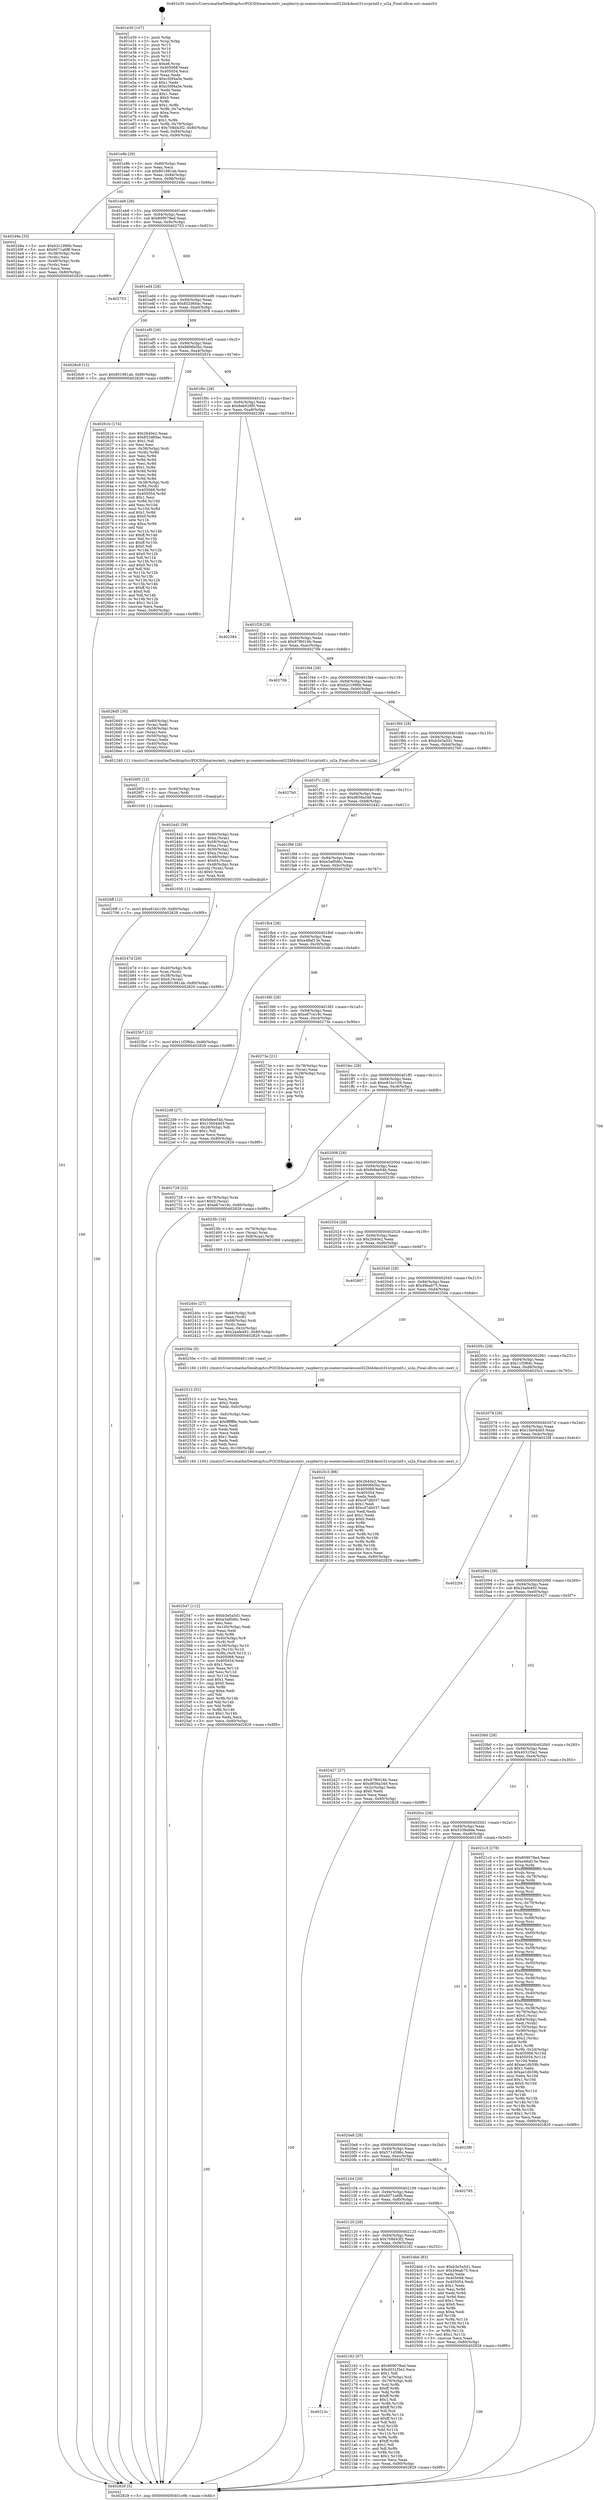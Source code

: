 digraph "0x401e30" {
  label = "0x401e30 (/mnt/c/Users/mathe/Desktop/tcc/POCII/binaries/extr_raspberry-pi-osexerciseslesson022bl4ckout31srcprintf.c_ui2a_Final-ollvm.out::main(0))"
  labelloc = "t"
  node[shape=record]

  Entry [label="",width=0.3,height=0.3,shape=circle,fillcolor=black,style=filled]
  "0x401e9b" [label="{
     0x401e9b [29]\l
     | [instrs]\l
     &nbsp;&nbsp;0x401e9b \<+3\>: mov -0x80(%rbp),%eax\l
     &nbsp;&nbsp;0x401e9e \<+2\>: mov %eax,%ecx\l
     &nbsp;&nbsp;0x401ea0 \<+6\>: sub $0x801981ab,%ecx\l
     &nbsp;&nbsp;0x401ea6 \<+6\>: mov %eax,-0x94(%rbp)\l
     &nbsp;&nbsp;0x401eac \<+6\>: mov %ecx,-0x98(%rbp)\l
     &nbsp;&nbsp;0x401eb2 \<+6\>: je 000000000040249a \<main+0x66a\>\l
  }"]
  "0x40249a" [label="{
     0x40249a [33]\l
     | [instrs]\l
     &nbsp;&nbsp;0x40249a \<+5\>: mov $0xb2c1996b,%eax\l
     &nbsp;&nbsp;0x40249f \<+5\>: mov $0x6071a6f8,%ecx\l
     &nbsp;&nbsp;0x4024a4 \<+4\>: mov -0x38(%rbp),%rdx\l
     &nbsp;&nbsp;0x4024a8 \<+2\>: mov (%rdx),%esi\l
     &nbsp;&nbsp;0x4024aa \<+4\>: mov -0x48(%rbp),%rdx\l
     &nbsp;&nbsp;0x4024ae \<+2\>: cmp (%rdx),%esi\l
     &nbsp;&nbsp;0x4024b0 \<+3\>: cmovl %ecx,%eax\l
     &nbsp;&nbsp;0x4024b3 \<+3\>: mov %eax,-0x80(%rbp)\l
     &nbsp;&nbsp;0x4024b6 \<+5\>: jmp 0000000000402829 \<main+0x9f9\>\l
  }"]
  "0x401eb8" [label="{
     0x401eb8 [28]\l
     | [instrs]\l
     &nbsp;&nbsp;0x401eb8 \<+5\>: jmp 0000000000401ebd \<main+0x8d\>\l
     &nbsp;&nbsp;0x401ebd \<+6\>: mov -0x94(%rbp),%eax\l
     &nbsp;&nbsp;0x401ec3 \<+5\>: sub $0x809078ed,%eax\l
     &nbsp;&nbsp;0x401ec8 \<+6\>: mov %eax,-0x9c(%rbp)\l
     &nbsp;&nbsp;0x401ece \<+6\>: je 0000000000402753 \<main+0x923\>\l
  }"]
  Exit [label="",width=0.3,height=0.3,shape=circle,fillcolor=black,style=filled,peripheries=2]
  "0x402753" [label="{
     0x402753\l
  }", style=dashed]
  "0x401ed4" [label="{
     0x401ed4 [28]\l
     | [instrs]\l
     &nbsp;&nbsp;0x401ed4 \<+5\>: jmp 0000000000401ed9 \<main+0xa9\>\l
     &nbsp;&nbsp;0x401ed9 \<+6\>: mov -0x94(%rbp),%eax\l
     &nbsp;&nbsp;0x401edf \<+5\>: sub $0x852d60ac,%eax\l
     &nbsp;&nbsp;0x401ee4 \<+6\>: mov %eax,-0xa0(%rbp)\l
     &nbsp;&nbsp;0x401eea \<+6\>: je 00000000004026c9 \<main+0x899\>\l
  }"]
  "0x4026ff" [label="{
     0x4026ff [12]\l
     | [instrs]\l
     &nbsp;&nbsp;0x4026ff \<+7\>: movl $0xe81bc109,-0x80(%rbp)\l
     &nbsp;&nbsp;0x402706 \<+5\>: jmp 0000000000402829 \<main+0x9f9\>\l
  }"]
  "0x4026c9" [label="{
     0x4026c9 [12]\l
     | [instrs]\l
     &nbsp;&nbsp;0x4026c9 \<+7\>: movl $0x801981ab,-0x80(%rbp)\l
     &nbsp;&nbsp;0x4026d0 \<+5\>: jmp 0000000000402829 \<main+0x9f9\>\l
  }"]
  "0x401ef0" [label="{
     0x401ef0 [28]\l
     | [instrs]\l
     &nbsp;&nbsp;0x401ef0 \<+5\>: jmp 0000000000401ef5 \<main+0xc5\>\l
     &nbsp;&nbsp;0x401ef5 \<+6\>: mov -0x94(%rbp),%eax\l
     &nbsp;&nbsp;0x401efb \<+5\>: sub $0x8606b5bc,%eax\l
     &nbsp;&nbsp;0x401f00 \<+6\>: mov %eax,-0xa4(%rbp)\l
     &nbsp;&nbsp;0x401f06 \<+6\>: je 000000000040261b \<main+0x7eb\>\l
  }"]
  "0x4026f3" [label="{
     0x4026f3 [12]\l
     | [instrs]\l
     &nbsp;&nbsp;0x4026f3 \<+4\>: mov -0x40(%rbp),%rax\l
     &nbsp;&nbsp;0x4026f7 \<+3\>: mov (%rax),%rdi\l
     &nbsp;&nbsp;0x4026fa \<+5\>: call 0000000000401030 \<free@plt\>\l
     | [calls]\l
     &nbsp;&nbsp;0x401030 \{1\} (unknown)\l
  }"]
  "0x40261b" [label="{
     0x40261b [174]\l
     | [instrs]\l
     &nbsp;&nbsp;0x40261b \<+5\>: mov $0x2640e2,%eax\l
     &nbsp;&nbsp;0x402620 \<+5\>: mov $0x852d60ac,%ecx\l
     &nbsp;&nbsp;0x402625 \<+2\>: mov $0x1,%dl\l
     &nbsp;&nbsp;0x402627 \<+2\>: xor %esi,%esi\l
     &nbsp;&nbsp;0x402629 \<+4\>: mov -0x38(%rbp),%rdi\l
     &nbsp;&nbsp;0x40262d \<+3\>: mov (%rdi),%r8d\l
     &nbsp;&nbsp;0x402630 \<+3\>: mov %esi,%r9d\l
     &nbsp;&nbsp;0x402633 \<+3\>: sub %r8d,%r9d\l
     &nbsp;&nbsp;0x402636 \<+3\>: mov %esi,%r8d\l
     &nbsp;&nbsp;0x402639 \<+4\>: sub $0x1,%r8d\l
     &nbsp;&nbsp;0x40263d \<+3\>: add %r8d,%r9d\l
     &nbsp;&nbsp;0x402640 \<+3\>: mov %esi,%r8d\l
     &nbsp;&nbsp;0x402643 \<+3\>: sub %r9d,%r8d\l
     &nbsp;&nbsp;0x402646 \<+4\>: mov -0x38(%rbp),%rdi\l
     &nbsp;&nbsp;0x40264a \<+3\>: mov %r8d,(%rdi)\l
     &nbsp;&nbsp;0x40264d \<+8\>: mov 0x405068,%r8d\l
     &nbsp;&nbsp;0x402655 \<+8\>: mov 0x405054,%r9d\l
     &nbsp;&nbsp;0x40265d \<+3\>: sub $0x1,%esi\l
     &nbsp;&nbsp;0x402660 \<+3\>: mov %r8d,%r10d\l
     &nbsp;&nbsp;0x402663 \<+3\>: add %esi,%r10d\l
     &nbsp;&nbsp;0x402666 \<+4\>: imul %r10d,%r8d\l
     &nbsp;&nbsp;0x40266a \<+4\>: and $0x1,%r8d\l
     &nbsp;&nbsp;0x40266e \<+4\>: cmp $0x0,%r8d\l
     &nbsp;&nbsp;0x402672 \<+4\>: sete %r11b\l
     &nbsp;&nbsp;0x402676 \<+4\>: cmp $0xa,%r9d\l
     &nbsp;&nbsp;0x40267a \<+3\>: setl %bl\l
     &nbsp;&nbsp;0x40267d \<+3\>: mov %r11b,%r14b\l
     &nbsp;&nbsp;0x402680 \<+4\>: xor $0xff,%r14b\l
     &nbsp;&nbsp;0x402684 \<+3\>: mov %bl,%r15b\l
     &nbsp;&nbsp;0x402687 \<+4\>: xor $0xff,%r15b\l
     &nbsp;&nbsp;0x40268b \<+3\>: xor $0x0,%dl\l
     &nbsp;&nbsp;0x40268e \<+3\>: mov %r14b,%r12b\l
     &nbsp;&nbsp;0x402691 \<+4\>: and $0x0,%r12b\l
     &nbsp;&nbsp;0x402695 \<+3\>: and %dl,%r11b\l
     &nbsp;&nbsp;0x402698 \<+3\>: mov %r15b,%r13b\l
     &nbsp;&nbsp;0x40269b \<+4\>: and $0x0,%r13b\l
     &nbsp;&nbsp;0x40269f \<+2\>: and %dl,%bl\l
     &nbsp;&nbsp;0x4026a1 \<+3\>: or %r11b,%r12b\l
     &nbsp;&nbsp;0x4026a4 \<+3\>: or %bl,%r13b\l
     &nbsp;&nbsp;0x4026a7 \<+3\>: xor %r13b,%r12b\l
     &nbsp;&nbsp;0x4026aa \<+3\>: or %r15b,%r14b\l
     &nbsp;&nbsp;0x4026ad \<+4\>: xor $0xff,%r14b\l
     &nbsp;&nbsp;0x4026b1 \<+3\>: or $0x0,%dl\l
     &nbsp;&nbsp;0x4026b4 \<+3\>: and %dl,%r14b\l
     &nbsp;&nbsp;0x4026b7 \<+3\>: or %r14b,%r12b\l
     &nbsp;&nbsp;0x4026ba \<+4\>: test $0x1,%r12b\l
     &nbsp;&nbsp;0x4026be \<+3\>: cmovne %ecx,%eax\l
     &nbsp;&nbsp;0x4026c1 \<+3\>: mov %eax,-0x80(%rbp)\l
     &nbsp;&nbsp;0x4026c4 \<+5\>: jmp 0000000000402829 \<main+0x9f9\>\l
  }"]
  "0x401f0c" [label="{
     0x401f0c [28]\l
     | [instrs]\l
     &nbsp;&nbsp;0x401f0c \<+5\>: jmp 0000000000401f11 \<main+0xe1\>\l
     &nbsp;&nbsp;0x401f11 \<+6\>: mov -0x94(%rbp),%eax\l
     &nbsp;&nbsp;0x401f17 \<+5\>: sub $0x8eb028f0,%eax\l
     &nbsp;&nbsp;0x401f1c \<+6\>: mov %eax,-0xa8(%rbp)\l
     &nbsp;&nbsp;0x401f22 \<+6\>: je 0000000000402384 \<main+0x554\>\l
  }"]
  "0x402547" [label="{
     0x402547 [112]\l
     | [instrs]\l
     &nbsp;&nbsp;0x402547 \<+5\>: mov $0xb3e5a5d1,%ecx\l
     &nbsp;&nbsp;0x40254c \<+5\>: mov $0xe3af0d6c,%edx\l
     &nbsp;&nbsp;0x402551 \<+2\>: xor %esi,%esi\l
     &nbsp;&nbsp;0x402553 \<+6\>: mov -0x100(%rbp),%edi\l
     &nbsp;&nbsp;0x402559 \<+3\>: imul %eax,%edi\l
     &nbsp;&nbsp;0x40255c \<+3\>: mov %dil,%r8b\l
     &nbsp;&nbsp;0x40255f \<+4\>: mov -0x40(%rbp),%r9\l
     &nbsp;&nbsp;0x402563 \<+3\>: mov (%r9),%r9\l
     &nbsp;&nbsp;0x402566 \<+4\>: mov -0x38(%rbp),%r10\l
     &nbsp;&nbsp;0x40256a \<+3\>: movslq (%r10),%r10\l
     &nbsp;&nbsp;0x40256d \<+4\>: mov %r8b,(%r9,%r10,1)\l
     &nbsp;&nbsp;0x402571 \<+7\>: mov 0x405068,%eax\l
     &nbsp;&nbsp;0x402578 \<+7\>: mov 0x405054,%edi\l
     &nbsp;&nbsp;0x40257f \<+3\>: sub $0x1,%esi\l
     &nbsp;&nbsp;0x402582 \<+3\>: mov %eax,%r11d\l
     &nbsp;&nbsp;0x402585 \<+3\>: add %esi,%r11d\l
     &nbsp;&nbsp;0x402588 \<+4\>: imul %r11d,%eax\l
     &nbsp;&nbsp;0x40258c \<+3\>: and $0x1,%eax\l
     &nbsp;&nbsp;0x40258f \<+3\>: cmp $0x0,%eax\l
     &nbsp;&nbsp;0x402592 \<+4\>: sete %r8b\l
     &nbsp;&nbsp;0x402596 \<+3\>: cmp $0xa,%edi\l
     &nbsp;&nbsp;0x402599 \<+3\>: setl %bl\l
     &nbsp;&nbsp;0x40259c \<+3\>: mov %r8b,%r14b\l
     &nbsp;&nbsp;0x40259f \<+3\>: and %bl,%r14b\l
     &nbsp;&nbsp;0x4025a2 \<+3\>: xor %bl,%r8b\l
     &nbsp;&nbsp;0x4025a5 \<+3\>: or %r8b,%r14b\l
     &nbsp;&nbsp;0x4025a8 \<+4\>: test $0x1,%r14b\l
     &nbsp;&nbsp;0x4025ac \<+3\>: cmovne %edx,%ecx\l
     &nbsp;&nbsp;0x4025af \<+3\>: mov %ecx,-0x80(%rbp)\l
     &nbsp;&nbsp;0x4025b2 \<+5\>: jmp 0000000000402829 \<main+0x9f9\>\l
  }"]
  "0x402384" [label="{
     0x402384\l
  }", style=dashed]
  "0x401f28" [label="{
     0x401f28 [28]\l
     | [instrs]\l
     &nbsp;&nbsp;0x401f28 \<+5\>: jmp 0000000000401f2d \<main+0xfd\>\l
     &nbsp;&nbsp;0x401f2d \<+6\>: mov -0x94(%rbp),%eax\l
     &nbsp;&nbsp;0x401f33 \<+5\>: sub $0x97f6016b,%eax\l
     &nbsp;&nbsp;0x401f38 \<+6\>: mov %eax,-0xac(%rbp)\l
     &nbsp;&nbsp;0x401f3e \<+6\>: je 000000000040270b \<main+0x8db\>\l
  }"]
  "0x402513" [label="{
     0x402513 [52]\l
     | [instrs]\l
     &nbsp;&nbsp;0x402513 \<+2\>: xor %ecx,%ecx\l
     &nbsp;&nbsp;0x402515 \<+5\>: mov $0x2,%edx\l
     &nbsp;&nbsp;0x40251a \<+6\>: mov %edx,-0xfc(%rbp)\l
     &nbsp;&nbsp;0x402520 \<+1\>: cltd\l
     &nbsp;&nbsp;0x402521 \<+6\>: mov -0xfc(%rbp),%esi\l
     &nbsp;&nbsp;0x402527 \<+2\>: idiv %esi\l
     &nbsp;&nbsp;0x402529 \<+6\>: imul $0xfffffffe,%edx,%edx\l
     &nbsp;&nbsp;0x40252f \<+2\>: mov %ecx,%edi\l
     &nbsp;&nbsp;0x402531 \<+2\>: sub %edx,%edi\l
     &nbsp;&nbsp;0x402533 \<+2\>: mov %ecx,%edx\l
     &nbsp;&nbsp;0x402535 \<+3\>: sub $0x1,%edx\l
     &nbsp;&nbsp;0x402538 \<+2\>: add %edx,%edi\l
     &nbsp;&nbsp;0x40253a \<+2\>: sub %edi,%ecx\l
     &nbsp;&nbsp;0x40253c \<+6\>: mov %ecx,-0x100(%rbp)\l
     &nbsp;&nbsp;0x402542 \<+5\>: call 0000000000401160 \<next_i\>\l
     | [calls]\l
     &nbsp;&nbsp;0x401160 \{100\} (/mnt/c/Users/mathe/Desktop/tcc/POCII/binaries/extr_raspberry-pi-osexerciseslesson022bl4ckout31srcprintf.c_ui2a_Final-ollvm.out::next_i)\l
  }"]
  "0x40270b" [label="{
     0x40270b\l
  }", style=dashed]
  "0x401f44" [label="{
     0x401f44 [28]\l
     | [instrs]\l
     &nbsp;&nbsp;0x401f44 \<+5\>: jmp 0000000000401f49 \<main+0x119\>\l
     &nbsp;&nbsp;0x401f49 \<+6\>: mov -0x94(%rbp),%eax\l
     &nbsp;&nbsp;0x401f4f \<+5\>: sub $0xb2c1996b,%eax\l
     &nbsp;&nbsp;0x401f54 \<+6\>: mov %eax,-0xb0(%rbp)\l
     &nbsp;&nbsp;0x401f5a \<+6\>: je 00000000004026d5 \<main+0x8a5\>\l
  }"]
  "0x40247d" [label="{
     0x40247d [29]\l
     | [instrs]\l
     &nbsp;&nbsp;0x40247d \<+4\>: mov -0x40(%rbp),%rdi\l
     &nbsp;&nbsp;0x402481 \<+3\>: mov %rax,(%rdi)\l
     &nbsp;&nbsp;0x402484 \<+4\>: mov -0x38(%rbp),%rax\l
     &nbsp;&nbsp;0x402488 \<+6\>: movl $0x0,(%rax)\l
     &nbsp;&nbsp;0x40248e \<+7\>: movl $0x801981ab,-0x80(%rbp)\l
     &nbsp;&nbsp;0x402495 \<+5\>: jmp 0000000000402829 \<main+0x9f9\>\l
  }"]
  "0x4026d5" [label="{
     0x4026d5 [30]\l
     | [instrs]\l
     &nbsp;&nbsp;0x4026d5 \<+4\>: mov -0x60(%rbp),%rax\l
     &nbsp;&nbsp;0x4026d9 \<+2\>: mov (%rax),%edi\l
     &nbsp;&nbsp;0x4026db \<+4\>: mov -0x58(%rbp),%rax\l
     &nbsp;&nbsp;0x4026df \<+2\>: mov (%rax),%esi\l
     &nbsp;&nbsp;0x4026e1 \<+4\>: mov -0x50(%rbp),%rax\l
     &nbsp;&nbsp;0x4026e5 \<+2\>: mov (%rax),%edx\l
     &nbsp;&nbsp;0x4026e7 \<+4\>: mov -0x40(%rbp),%rax\l
     &nbsp;&nbsp;0x4026eb \<+3\>: mov (%rax),%rcx\l
     &nbsp;&nbsp;0x4026ee \<+5\>: call 0000000000401240 \<ui2a\>\l
     | [calls]\l
     &nbsp;&nbsp;0x401240 \{1\} (/mnt/c/Users/mathe/Desktop/tcc/POCII/binaries/extr_raspberry-pi-osexerciseslesson022bl4ckout31srcprintf.c_ui2a_Final-ollvm.out::ui2a)\l
  }"]
  "0x401f60" [label="{
     0x401f60 [28]\l
     | [instrs]\l
     &nbsp;&nbsp;0x401f60 \<+5\>: jmp 0000000000401f65 \<main+0x135\>\l
     &nbsp;&nbsp;0x401f65 \<+6\>: mov -0x94(%rbp),%eax\l
     &nbsp;&nbsp;0x401f6b \<+5\>: sub $0xb3e5a5d1,%eax\l
     &nbsp;&nbsp;0x401f70 \<+6\>: mov %eax,-0xb4(%rbp)\l
     &nbsp;&nbsp;0x401f76 \<+6\>: je 00000000004027b0 \<main+0x980\>\l
  }"]
  "0x40240c" [label="{
     0x40240c [27]\l
     | [instrs]\l
     &nbsp;&nbsp;0x40240c \<+4\>: mov -0x68(%rbp),%rdi\l
     &nbsp;&nbsp;0x402410 \<+2\>: mov %eax,(%rdi)\l
     &nbsp;&nbsp;0x402412 \<+4\>: mov -0x68(%rbp),%rdi\l
     &nbsp;&nbsp;0x402416 \<+2\>: mov (%rdi),%eax\l
     &nbsp;&nbsp;0x402418 \<+3\>: mov %eax,-0x2c(%rbp)\l
     &nbsp;&nbsp;0x40241b \<+7\>: movl $0x24afe492,-0x80(%rbp)\l
     &nbsp;&nbsp;0x402422 \<+5\>: jmp 0000000000402829 \<main+0x9f9\>\l
  }"]
  "0x4027b0" [label="{
     0x4027b0\l
  }", style=dashed]
  "0x401f7c" [label="{
     0x401f7c [28]\l
     | [instrs]\l
     &nbsp;&nbsp;0x401f7c \<+5\>: jmp 0000000000401f81 \<main+0x151\>\l
     &nbsp;&nbsp;0x401f81 \<+6\>: mov -0x94(%rbp),%eax\l
     &nbsp;&nbsp;0x401f87 \<+5\>: sub $0xd656a349,%eax\l
     &nbsp;&nbsp;0x401f8c \<+6\>: mov %eax,-0xb8(%rbp)\l
     &nbsp;&nbsp;0x401f92 \<+6\>: je 0000000000402442 \<main+0x612\>\l
  }"]
  "0x401e30" [label="{
     0x401e30 [107]\l
     | [instrs]\l
     &nbsp;&nbsp;0x401e30 \<+1\>: push %rbp\l
     &nbsp;&nbsp;0x401e31 \<+3\>: mov %rsp,%rbp\l
     &nbsp;&nbsp;0x401e34 \<+2\>: push %r15\l
     &nbsp;&nbsp;0x401e36 \<+2\>: push %r14\l
     &nbsp;&nbsp;0x401e38 \<+2\>: push %r13\l
     &nbsp;&nbsp;0x401e3a \<+2\>: push %r12\l
     &nbsp;&nbsp;0x401e3c \<+1\>: push %rbx\l
     &nbsp;&nbsp;0x401e3d \<+7\>: sub $0xe8,%rsp\l
     &nbsp;&nbsp;0x401e44 \<+7\>: mov 0x405068,%eax\l
     &nbsp;&nbsp;0x401e4b \<+7\>: mov 0x405054,%ecx\l
     &nbsp;&nbsp;0x401e52 \<+2\>: mov %eax,%edx\l
     &nbsp;&nbsp;0x401e54 \<+6\>: add $0xc50f4a5e,%edx\l
     &nbsp;&nbsp;0x401e5a \<+3\>: sub $0x1,%edx\l
     &nbsp;&nbsp;0x401e5d \<+6\>: sub $0xc50f4a5e,%edx\l
     &nbsp;&nbsp;0x401e63 \<+3\>: imul %edx,%eax\l
     &nbsp;&nbsp;0x401e66 \<+3\>: and $0x1,%eax\l
     &nbsp;&nbsp;0x401e69 \<+3\>: cmp $0x0,%eax\l
     &nbsp;&nbsp;0x401e6c \<+4\>: sete %r8b\l
     &nbsp;&nbsp;0x401e70 \<+4\>: and $0x1,%r8b\l
     &nbsp;&nbsp;0x401e74 \<+4\>: mov %r8b,-0x7a(%rbp)\l
     &nbsp;&nbsp;0x401e78 \<+3\>: cmp $0xa,%ecx\l
     &nbsp;&nbsp;0x401e7b \<+4\>: setl %r8b\l
     &nbsp;&nbsp;0x401e7f \<+4\>: and $0x1,%r8b\l
     &nbsp;&nbsp;0x401e83 \<+4\>: mov %r8b,-0x79(%rbp)\l
     &nbsp;&nbsp;0x401e87 \<+7\>: movl $0x708d43f2,-0x80(%rbp)\l
     &nbsp;&nbsp;0x401e8e \<+6\>: mov %edi,-0x84(%rbp)\l
     &nbsp;&nbsp;0x401e94 \<+7\>: mov %rsi,-0x90(%rbp)\l
  }"]
  "0x402442" [label="{
     0x402442 [59]\l
     | [instrs]\l
     &nbsp;&nbsp;0x402442 \<+4\>: mov -0x60(%rbp),%rax\l
     &nbsp;&nbsp;0x402446 \<+6\>: movl $0xa,(%rax)\l
     &nbsp;&nbsp;0x40244c \<+4\>: mov -0x58(%rbp),%rax\l
     &nbsp;&nbsp;0x402450 \<+6\>: movl $0xa,(%rax)\l
     &nbsp;&nbsp;0x402456 \<+4\>: mov -0x50(%rbp),%rax\l
     &nbsp;&nbsp;0x40245a \<+6\>: movl $0xa,(%rax)\l
     &nbsp;&nbsp;0x402460 \<+4\>: mov -0x48(%rbp),%rax\l
     &nbsp;&nbsp;0x402464 \<+6\>: movl $0x64,(%rax)\l
     &nbsp;&nbsp;0x40246a \<+4\>: mov -0x48(%rbp),%rax\l
     &nbsp;&nbsp;0x40246e \<+3\>: movslq (%rax),%rax\l
     &nbsp;&nbsp;0x402471 \<+4\>: shl $0x0,%rax\l
     &nbsp;&nbsp;0x402475 \<+3\>: mov %rax,%rdi\l
     &nbsp;&nbsp;0x402478 \<+5\>: call 0000000000401050 \<malloc@plt\>\l
     | [calls]\l
     &nbsp;&nbsp;0x401050 \{1\} (unknown)\l
  }"]
  "0x401f98" [label="{
     0x401f98 [28]\l
     | [instrs]\l
     &nbsp;&nbsp;0x401f98 \<+5\>: jmp 0000000000401f9d \<main+0x16d\>\l
     &nbsp;&nbsp;0x401f9d \<+6\>: mov -0x94(%rbp),%eax\l
     &nbsp;&nbsp;0x401fa3 \<+5\>: sub $0xe3af0d6c,%eax\l
     &nbsp;&nbsp;0x401fa8 \<+6\>: mov %eax,-0xbc(%rbp)\l
     &nbsp;&nbsp;0x401fae \<+6\>: je 00000000004025b7 \<main+0x787\>\l
  }"]
  "0x402829" [label="{
     0x402829 [5]\l
     | [instrs]\l
     &nbsp;&nbsp;0x402829 \<+5\>: jmp 0000000000401e9b \<main+0x6b\>\l
  }"]
  "0x4025b7" [label="{
     0x4025b7 [12]\l
     | [instrs]\l
     &nbsp;&nbsp;0x4025b7 \<+7\>: movl $0x11f3f6dc,-0x80(%rbp)\l
     &nbsp;&nbsp;0x4025be \<+5\>: jmp 0000000000402829 \<main+0x9f9\>\l
  }"]
  "0x401fb4" [label="{
     0x401fb4 [28]\l
     | [instrs]\l
     &nbsp;&nbsp;0x401fb4 \<+5\>: jmp 0000000000401fb9 \<main+0x189\>\l
     &nbsp;&nbsp;0x401fb9 \<+6\>: mov -0x94(%rbp),%eax\l
     &nbsp;&nbsp;0x401fbf \<+5\>: sub $0xe48af13e,%eax\l
     &nbsp;&nbsp;0x401fc4 \<+6\>: mov %eax,-0xc0(%rbp)\l
     &nbsp;&nbsp;0x401fca \<+6\>: je 00000000004022d9 \<main+0x4a9\>\l
  }"]
  "0x40213c" [label="{
     0x40213c\l
  }", style=dashed]
  "0x4022d9" [label="{
     0x4022d9 [27]\l
     | [instrs]\l
     &nbsp;&nbsp;0x4022d9 \<+5\>: mov $0xfe8ee54b,%eax\l
     &nbsp;&nbsp;0x4022de \<+5\>: mov $0x15b04dd3,%ecx\l
     &nbsp;&nbsp;0x4022e3 \<+3\>: mov -0x2d(%rbp),%dl\l
     &nbsp;&nbsp;0x4022e6 \<+3\>: test $0x1,%dl\l
     &nbsp;&nbsp;0x4022e9 \<+3\>: cmovne %ecx,%eax\l
     &nbsp;&nbsp;0x4022ec \<+3\>: mov %eax,-0x80(%rbp)\l
     &nbsp;&nbsp;0x4022ef \<+5\>: jmp 0000000000402829 \<main+0x9f9\>\l
  }"]
  "0x401fd0" [label="{
     0x401fd0 [28]\l
     | [instrs]\l
     &nbsp;&nbsp;0x401fd0 \<+5\>: jmp 0000000000401fd5 \<main+0x1a5\>\l
     &nbsp;&nbsp;0x401fd5 \<+6\>: mov -0x94(%rbp),%eax\l
     &nbsp;&nbsp;0x401fdb \<+5\>: sub $0xe67ce19c,%eax\l
     &nbsp;&nbsp;0x401fe0 \<+6\>: mov %eax,-0xc4(%rbp)\l
     &nbsp;&nbsp;0x401fe6 \<+6\>: je 000000000040273e \<main+0x90e\>\l
  }"]
  "0x402162" [label="{
     0x402162 [97]\l
     | [instrs]\l
     &nbsp;&nbsp;0x402162 \<+5\>: mov $0x809078ed,%eax\l
     &nbsp;&nbsp;0x402167 \<+5\>: mov $0x4031f3e2,%ecx\l
     &nbsp;&nbsp;0x40216c \<+2\>: mov $0x1,%dl\l
     &nbsp;&nbsp;0x40216e \<+4\>: mov -0x7a(%rbp),%sil\l
     &nbsp;&nbsp;0x402172 \<+4\>: mov -0x79(%rbp),%dil\l
     &nbsp;&nbsp;0x402176 \<+3\>: mov %sil,%r8b\l
     &nbsp;&nbsp;0x402179 \<+4\>: xor $0xff,%r8b\l
     &nbsp;&nbsp;0x40217d \<+3\>: mov %dil,%r9b\l
     &nbsp;&nbsp;0x402180 \<+4\>: xor $0xff,%r9b\l
     &nbsp;&nbsp;0x402184 \<+3\>: xor $0x1,%dl\l
     &nbsp;&nbsp;0x402187 \<+3\>: mov %r8b,%r10b\l
     &nbsp;&nbsp;0x40218a \<+4\>: and $0xff,%r10b\l
     &nbsp;&nbsp;0x40218e \<+3\>: and %dl,%sil\l
     &nbsp;&nbsp;0x402191 \<+3\>: mov %r9b,%r11b\l
     &nbsp;&nbsp;0x402194 \<+4\>: and $0xff,%r11b\l
     &nbsp;&nbsp;0x402198 \<+3\>: and %dl,%dil\l
     &nbsp;&nbsp;0x40219b \<+3\>: or %sil,%r10b\l
     &nbsp;&nbsp;0x40219e \<+3\>: or %dil,%r11b\l
     &nbsp;&nbsp;0x4021a1 \<+3\>: xor %r11b,%r10b\l
     &nbsp;&nbsp;0x4021a4 \<+3\>: or %r9b,%r8b\l
     &nbsp;&nbsp;0x4021a7 \<+4\>: xor $0xff,%r8b\l
     &nbsp;&nbsp;0x4021ab \<+3\>: or $0x1,%dl\l
     &nbsp;&nbsp;0x4021ae \<+3\>: and %dl,%r8b\l
     &nbsp;&nbsp;0x4021b1 \<+3\>: or %r8b,%r10b\l
     &nbsp;&nbsp;0x4021b4 \<+4\>: test $0x1,%r10b\l
     &nbsp;&nbsp;0x4021b8 \<+3\>: cmovne %ecx,%eax\l
     &nbsp;&nbsp;0x4021bb \<+3\>: mov %eax,-0x80(%rbp)\l
     &nbsp;&nbsp;0x4021be \<+5\>: jmp 0000000000402829 \<main+0x9f9\>\l
  }"]
  "0x40273e" [label="{
     0x40273e [21]\l
     | [instrs]\l
     &nbsp;&nbsp;0x40273e \<+4\>: mov -0x78(%rbp),%rax\l
     &nbsp;&nbsp;0x402742 \<+2\>: mov (%rax),%eax\l
     &nbsp;&nbsp;0x402744 \<+4\>: lea -0x28(%rbp),%rsp\l
     &nbsp;&nbsp;0x402748 \<+1\>: pop %rbx\l
     &nbsp;&nbsp;0x402749 \<+2\>: pop %r12\l
     &nbsp;&nbsp;0x40274b \<+2\>: pop %r13\l
     &nbsp;&nbsp;0x40274d \<+2\>: pop %r14\l
     &nbsp;&nbsp;0x40274f \<+2\>: pop %r15\l
     &nbsp;&nbsp;0x402751 \<+1\>: pop %rbp\l
     &nbsp;&nbsp;0x402752 \<+1\>: ret\l
  }"]
  "0x401fec" [label="{
     0x401fec [28]\l
     | [instrs]\l
     &nbsp;&nbsp;0x401fec \<+5\>: jmp 0000000000401ff1 \<main+0x1c1\>\l
     &nbsp;&nbsp;0x401ff1 \<+6\>: mov -0x94(%rbp),%eax\l
     &nbsp;&nbsp;0x401ff7 \<+5\>: sub $0xe81bc109,%eax\l
     &nbsp;&nbsp;0x401ffc \<+6\>: mov %eax,-0xc8(%rbp)\l
     &nbsp;&nbsp;0x402002 \<+6\>: je 0000000000402728 \<main+0x8f8\>\l
  }"]
  "0x402120" [label="{
     0x402120 [28]\l
     | [instrs]\l
     &nbsp;&nbsp;0x402120 \<+5\>: jmp 0000000000402125 \<main+0x2f5\>\l
     &nbsp;&nbsp;0x402125 \<+6\>: mov -0x94(%rbp),%eax\l
     &nbsp;&nbsp;0x40212b \<+5\>: sub $0x708d43f2,%eax\l
     &nbsp;&nbsp;0x402130 \<+6\>: mov %eax,-0xf4(%rbp)\l
     &nbsp;&nbsp;0x402136 \<+6\>: je 0000000000402162 \<main+0x332\>\l
  }"]
  "0x402728" [label="{
     0x402728 [22]\l
     | [instrs]\l
     &nbsp;&nbsp;0x402728 \<+4\>: mov -0x78(%rbp),%rax\l
     &nbsp;&nbsp;0x40272c \<+6\>: movl $0x0,(%rax)\l
     &nbsp;&nbsp;0x402732 \<+7\>: movl $0xe67ce19c,-0x80(%rbp)\l
     &nbsp;&nbsp;0x402739 \<+5\>: jmp 0000000000402829 \<main+0x9f9\>\l
  }"]
  "0x402008" [label="{
     0x402008 [28]\l
     | [instrs]\l
     &nbsp;&nbsp;0x402008 \<+5\>: jmp 000000000040200d \<main+0x1dd\>\l
     &nbsp;&nbsp;0x40200d \<+6\>: mov -0x94(%rbp),%eax\l
     &nbsp;&nbsp;0x402013 \<+5\>: sub $0xfe8ee54b,%eax\l
     &nbsp;&nbsp;0x402018 \<+6\>: mov %eax,-0xcc(%rbp)\l
     &nbsp;&nbsp;0x40201e \<+6\>: je 00000000004023fc \<main+0x5cc\>\l
  }"]
  "0x4024bb" [label="{
     0x4024bb [83]\l
     | [instrs]\l
     &nbsp;&nbsp;0x4024bb \<+5\>: mov $0xb3e5a5d1,%eax\l
     &nbsp;&nbsp;0x4024c0 \<+5\>: mov $0x49eab75,%ecx\l
     &nbsp;&nbsp;0x4024c5 \<+2\>: xor %edx,%edx\l
     &nbsp;&nbsp;0x4024c7 \<+7\>: mov 0x405068,%esi\l
     &nbsp;&nbsp;0x4024ce \<+7\>: mov 0x405054,%edi\l
     &nbsp;&nbsp;0x4024d5 \<+3\>: sub $0x1,%edx\l
     &nbsp;&nbsp;0x4024d8 \<+3\>: mov %esi,%r8d\l
     &nbsp;&nbsp;0x4024db \<+3\>: add %edx,%r8d\l
     &nbsp;&nbsp;0x4024de \<+4\>: imul %r8d,%esi\l
     &nbsp;&nbsp;0x4024e2 \<+3\>: and $0x1,%esi\l
     &nbsp;&nbsp;0x4024e5 \<+3\>: cmp $0x0,%esi\l
     &nbsp;&nbsp;0x4024e8 \<+4\>: sete %r9b\l
     &nbsp;&nbsp;0x4024ec \<+3\>: cmp $0xa,%edi\l
     &nbsp;&nbsp;0x4024ef \<+4\>: setl %r10b\l
     &nbsp;&nbsp;0x4024f3 \<+3\>: mov %r9b,%r11b\l
     &nbsp;&nbsp;0x4024f6 \<+3\>: and %r10b,%r11b\l
     &nbsp;&nbsp;0x4024f9 \<+3\>: xor %r10b,%r9b\l
     &nbsp;&nbsp;0x4024fc \<+3\>: or %r9b,%r11b\l
     &nbsp;&nbsp;0x4024ff \<+4\>: test $0x1,%r11b\l
     &nbsp;&nbsp;0x402503 \<+3\>: cmovne %ecx,%eax\l
     &nbsp;&nbsp;0x402506 \<+3\>: mov %eax,-0x80(%rbp)\l
     &nbsp;&nbsp;0x402509 \<+5\>: jmp 0000000000402829 \<main+0x9f9\>\l
  }"]
  "0x4023fc" [label="{
     0x4023fc [16]\l
     | [instrs]\l
     &nbsp;&nbsp;0x4023fc \<+4\>: mov -0x70(%rbp),%rax\l
     &nbsp;&nbsp;0x402400 \<+3\>: mov (%rax),%rax\l
     &nbsp;&nbsp;0x402403 \<+4\>: mov 0x8(%rax),%rdi\l
     &nbsp;&nbsp;0x402407 \<+5\>: call 0000000000401060 \<atoi@plt\>\l
     | [calls]\l
     &nbsp;&nbsp;0x401060 \{1\} (unknown)\l
  }"]
  "0x402024" [label="{
     0x402024 [28]\l
     | [instrs]\l
     &nbsp;&nbsp;0x402024 \<+5\>: jmp 0000000000402029 \<main+0x1f9\>\l
     &nbsp;&nbsp;0x402029 \<+6\>: mov -0x94(%rbp),%eax\l
     &nbsp;&nbsp;0x40202f \<+5\>: sub $0x2640e2,%eax\l
     &nbsp;&nbsp;0x402034 \<+6\>: mov %eax,-0xd0(%rbp)\l
     &nbsp;&nbsp;0x40203a \<+6\>: je 0000000000402807 \<main+0x9d7\>\l
  }"]
  "0x402104" [label="{
     0x402104 [28]\l
     | [instrs]\l
     &nbsp;&nbsp;0x402104 \<+5\>: jmp 0000000000402109 \<main+0x2d9\>\l
     &nbsp;&nbsp;0x402109 \<+6\>: mov -0x94(%rbp),%eax\l
     &nbsp;&nbsp;0x40210f \<+5\>: sub $0x6071a6f8,%eax\l
     &nbsp;&nbsp;0x402114 \<+6\>: mov %eax,-0xf0(%rbp)\l
     &nbsp;&nbsp;0x40211a \<+6\>: je 00000000004024bb \<main+0x68b\>\l
  }"]
  "0x402807" [label="{
     0x402807\l
  }", style=dashed]
  "0x402040" [label="{
     0x402040 [28]\l
     | [instrs]\l
     &nbsp;&nbsp;0x402040 \<+5\>: jmp 0000000000402045 \<main+0x215\>\l
     &nbsp;&nbsp;0x402045 \<+6\>: mov -0x94(%rbp),%eax\l
     &nbsp;&nbsp;0x40204b \<+5\>: sub $0x49eab75,%eax\l
     &nbsp;&nbsp;0x402050 \<+6\>: mov %eax,-0xd4(%rbp)\l
     &nbsp;&nbsp;0x402056 \<+6\>: je 000000000040250e \<main+0x6de\>\l
  }"]
  "0x402795" [label="{
     0x402795\l
  }", style=dashed]
  "0x40250e" [label="{
     0x40250e [5]\l
     | [instrs]\l
     &nbsp;&nbsp;0x40250e \<+5\>: call 0000000000401160 \<next_i\>\l
     | [calls]\l
     &nbsp;&nbsp;0x401160 \{100\} (/mnt/c/Users/mathe/Desktop/tcc/POCII/binaries/extr_raspberry-pi-osexerciseslesson022bl4ckout31srcprintf.c_ui2a_Final-ollvm.out::next_i)\l
  }"]
  "0x40205c" [label="{
     0x40205c [28]\l
     | [instrs]\l
     &nbsp;&nbsp;0x40205c \<+5\>: jmp 0000000000402061 \<main+0x231\>\l
     &nbsp;&nbsp;0x402061 \<+6\>: mov -0x94(%rbp),%eax\l
     &nbsp;&nbsp;0x402067 \<+5\>: sub $0x11f3f6dc,%eax\l
     &nbsp;&nbsp;0x40206c \<+6\>: mov %eax,-0xd8(%rbp)\l
     &nbsp;&nbsp;0x402072 \<+6\>: je 00000000004025c3 \<main+0x793\>\l
  }"]
  "0x4020e8" [label="{
     0x4020e8 [28]\l
     | [instrs]\l
     &nbsp;&nbsp;0x4020e8 \<+5\>: jmp 00000000004020ed \<main+0x2bd\>\l
     &nbsp;&nbsp;0x4020ed \<+6\>: mov -0x94(%rbp),%eax\l
     &nbsp;&nbsp;0x4020f3 \<+5\>: sub $0x571d596c,%eax\l
     &nbsp;&nbsp;0x4020f8 \<+6\>: mov %eax,-0xec(%rbp)\l
     &nbsp;&nbsp;0x4020fe \<+6\>: je 0000000000402795 \<main+0x965\>\l
  }"]
  "0x4025c3" [label="{
     0x4025c3 [88]\l
     | [instrs]\l
     &nbsp;&nbsp;0x4025c3 \<+5\>: mov $0x2640e2,%eax\l
     &nbsp;&nbsp;0x4025c8 \<+5\>: mov $0x8606b5bc,%ecx\l
     &nbsp;&nbsp;0x4025cd \<+7\>: mov 0x405068,%edx\l
     &nbsp;&nbsp;0x4025d4 \<+7\>: mov 0x405054,%esi\l
     &nbsp;&nbsp;0x4025db \<+2\>: mov %edx,%edi\l
     &nbsp;&nbsp;0x4025dd \<+6\>: sub $0xcd7db037,%edi\l
     &nbsp;&nbsp;0x4025e3 \<+3\>: sub $0x1,%edi\l
     &nbsp;&nbsp;0x4025e6 \<+6\>: add $0xcd7db037,%edi\l
     &nbsp;&nbsp;0x4025ec \<+3\>: imul %edi,%edx\l
     &nbsp;&nbsp;0x4025ef \<+3\>: and $0x1,%edx\l
     &nbsp;&nbsp;0x4025f2 \<+3\>: cmp $0x0,%edx\l
     &nbsp;&nbsp;0x4025f5 \<+4\>: sete %r8b\l
     &nbsp;&nbsp;0x4025f9 \<+3\>: cmp $0xa,%esi\l
     &nbsp;&nbsp;0x4025fc \<+4\>: setl %r9b\l
     &nbsp;&nbsp;0x402600 \<+3\>: mov %r8b,%r10b\l
     &nbsp;&nbsp;0x402603 \<+3\>: and %r9b,%r10b\l
     &nbsp;&nbsp;0x402606 \<+3\>: xor %r9b,%r8b\l
     &nbsp;&nbsp;0x402609 \<+3\>: or %r8b,%r10b\l
     &nbsp;&nbsp;0x40260c \<+4\>: test $0x1,%r10b\l
     &nbsp;&nbsp;0x402610 \<+3\>: cmovne %ecx,%eax\l
     &nbsp;&nbsp;0x402613 \<+3\>: mov %eax,-0x80(%rbp)\l
     &nbsp;&nbsp;0x402616 \<+5\>: jmp 0000000000402829 \<main+0x9f9\>\l
  }"]
  "0x402078" [label="{
     0x402078 [28]\l
     | [instrs]\l
     &nbsp;&nbsp;0x402078 \<+5\>: jmp 000000000040207d \<main+0x24d\>\l
     &nbsp;&nbsp;0x40207d \<+6\>: mov -0x94(%rbp),%eax\l
     &nbsp;&nbsp;0x402083 \<+5\>: sub $0x15b04dd3,%eax\l
     &nbsp;&nbsp;0x402088 \<+6\>: mov %eax,-0xdc(%rbp)\l
     &nbsp;&nbsp;0x40208e \<+6\>: je 00000000004022f4 \<main+0x4c4\>\l
  }"]
  "0x4023f0" [label="{
     0x4023f0\l
  }", style=dashed]
  "0x4022f4" [label="{
     0x4022f4\l
  }", style=dashed]
  "0x402094" [label="{
     0x402094 [28]\l
     | [instrs]\l
     &nbsp;&nbsp;0x402094 \<+5\>: jmp 0000000000402099 \<main+0x269\>\l
     &nbsp;&nbsp;0x402099 \<+6\>: mov -0x94(%rbp),%eax\l
     &nbsp;&nbsp;0x40209f \<+5\>: sub $0x24afe492,%eax\l
     &nbsp;&nbsp;0x4020a4 \<+6\>: mov %eax,-0xe0(%rbp)\l
     &nbsp;&nbsp;0x4020aa \<+6\>: je 0000000000402427 \<main+0x5f7\>\l
  }"]
  "0x4020cc" [label="{
     0x4020cc [28]\l
     | [instrs]\l
     &nbsp;&nbsp;0x4020cc \<+5\>: jmp 00000000004020d1 \<main+0x2a1\>\l
     &nbsp;&nbsp;0x4020d1 \<+6\>: mov -0x94(%rbp),%eax\l
     &nbsp;&nbsp;0x4020d7 \<+5\>: sub $0x5338a9de,%eax\l
     &nbsp;&nbsp;0x4020dc \<+6\>: mov %eax,-0xe8(%rbp)\l
     &nbsp;&nbsp;0x4020e2 \<+6\>: je 00000000004023f0 \<main+0x5c0\>\l
  }"]
  "0x402427" [label="{
     0x402427 [27]\l
     | [instrs]\l
     &nbsp;&nbsp;0x402427 \<+5\>: mov $0x97f6016b,%eax\l
     &nbsp;&nbsp;0x40242c \<+5\>: mov $0xd656a349,%ecx\l
     &nbsp;&nbsp;0x402431 \<+3\>: mov -0x2c(%rbp),%edx\l
     &nbsp;&nbsp;0x402434 \<+3\>: cmp $0x0,%edx\l
     &nbsp;&nbsp;0x402437 \<+3\>: cmove %ecx,%eax\l
     &nbsp;&nbsp;0x40243a \<+3\>: mov %eax,-0x80(%rbp)\l
     &nbsp;&nbsp;0x40243d \<+5\>: jmp 0000000000402829 \<main+0x9f9\>\l
  }"]
  "0x4020b0" [label="{
     0x4020b0 [28]\l
     | [instrs]\l
     &nbsp;&nbsp;0x4020b0 \<+5\>: jmp 00000000004020b5 \<main+0x285\>\l
     &nbsp;&nbsp;0x4020b5 \<+6\>: mov -0x94(%rbp),%eax\l
     &nbsp;&nbsp;0x4020bb \<+5\>: sub $0x4031f3e2,%eax\l
     &nbsp;&nbsp;0x4020c0 \<+6\>: mov %eax,-0xe4(%rbp)\l
     &nbsp;&nbsp;0x4020c6 \<+6\>: je 00000000004021c3 \<main+0x393\>\l
  }"]
  "0x4021c3" [label="{
     0x4021c3 [278]\l
     | [instrs]\l
     &nbsp;&nbsp;0x4021c3 \<+5\>: mov $0x809078ed,%eax\l
     &nbsp;&nbsp;0x4021c8 \<+5\>: mov $0xe48af13e,%ecx\l
     &nbsp;&nbsp;0x4021cd \<+3\>: mov %rsp,%rdx\l
     &nbsp;&nbsp;0x4021d0 \<+4\>: add $0xfffffffffffffff0,%rdx\l
     &nbsp;&nbsp;0x4021d4 \<+3\>: mov %rdx,%rsp\l
     &nbsp;&nbsp;0x4021d7 \<+4\>: mov %rdx,-0x78(%rbp)\l
     &nbsp;&nbsp;0x4021db \<+3\>: mov %rsp,%rdx\l
     &nbsp;&nbsp;0x4021de \<+4\>: add $0xfffffffffffffff0,%rdx\l
     &nbsp;&nbsp;0x4021e2 \<+3\>: mov %rdx,%rsp\l
     &nbsp;&nbsp;0x4021e5 \<+3\>: mov %rsp,%rsi\l
     &nbsp;&nbsp;0x4021e8 \<+4\>: add $0xfffffffffffffff0,%rsi\l
     &nbsp;&nbsp;0x4021ec \<+3\>: mov %rsi,%rsp\l
     &nbsp;&nbsp;0x4021ef \<+4\>: mov %rsi,-0x70(%rbp)\l
     &nbsp;&nbsp;0x4021f3 \<+3\>: mov %rsp,%rsi\l
     &nbsp;&nbsp;0x4021f6 \<+4\>: add $0xfffffffffffffff0,%rsi\l
     &nbsp;&nbsp;0x4021fa \<+3\>: mov %rsi,%rsp\l
     &nbsp;&nbsp;0x4021fd \<+4\>: mov %rsi,-0x68(%rbp)\l
     &nbsp;&nbsp;0x402201 \<+3\>: mov %rsp,%rsi\l
     &nbsp;&nbsp;0x402204 \<+4\>: add $0xfffffffffffffff0,%rsi\l
     &nbsp;&nbsp;0x402208 \<+3\>: mov %rsi,%rsp\l
     &nbsp;&nbsp;0x40220b \<+4\>: mov %rsi,-0x60(%rbp)\l
     &nbsp;&nbsp;0x40220f \<+3\>: mov %rsp,%rsi\l
     &nbsp;&nbsp;0x402212 \<+4\>: add $0xfffffffffffffff0,%rsi\l
     &nbsp;&nbsp;0x402216 \<+3\>: mov %rsi,%rsp\l
     &nbsp;&nbsp;0x402219 \<+4\>: mov %rsi,-0x58(%rbp)\l
     &nbsp;&nbsp;0x40221d \<+3\>: mov %rsp,%rsi\l
     &nbsp;&nbsp;0x402220 \<+4\>: add $0xfffffffffffffff0,%rsi\l
     &nbsp;&nbsp;0x402224 \<+3\>: mov %rsi,%rsp\l
     &nbsp;&nbsp;0x402227 \<+4\>: mov %rsi,-0x50(%rbp)\l
     &nbsp;&nbsp;0x40222b \<+3\>: mov %rsp,%rsi\l
     &nbsp;&nbsp;0x40222e \<+4\>: add $0xfffffffffffffff0,%rsi\l
     &nbsp;&nbsp;0x402232 \<+3\>: mov %rsi,%rsp\l
     &nbsp;&nbsp;0x402235 \<+4\>: mov %rsi,-0x48(%rbp)\l
     &nbsp;&nbsp;0x402239 \<+3\>: mov %rsp,%rsi\l
     &nbsp;&nbsp;0x40223c \<+4\>: add $0xfffffffffffffff0,%rsi\l
     &nbsp;&nbsp;0x402240 \<+3\>: mov %rsi,%rsp\l
     &nbsp;&nbsp;0x402243 \<+4\>: mov %rsi,-0x40(%rbp)\l
     &nbsp;&nbsp;0x402247 \<+3\>: mov %rsp,%rsi\l
     &nbsp;&nbsp;0x40224a \<+4\>: add $0xfffffffffffffff0,%rsi\l
     &nbsp;&nbsp;0x40224e \<+3\>: mov %rsi,%rsp\l
     &nbsp;&nbsp;0x402251 \<+4\>: mov %rsi,-0x38(%rbp)\l
     &nbsp;&nbsp;0x402255 \<+4\>: mov -0x78(%rbp),%rsi\l
     &nbsp;&nbsp;0x402259 \<+6\>: movl $0x0,(%rsi)\l
     &nbsp;&nbsp;0x40225f \<+6\>: mov -0x84(%rbp),%edi\l
     &nbsp;&nbsp;0x402265 \<+2\>: mov %edi,(%rdx)\l
     &nbsp;&nbsp;0x402267 \<+4\>: mov -0x70(%rbp),%rsi\l
     &nbsp;&nbsp;0x40226b \<+7\>: mov -0x90(%rbp),%r8\l
     &nbsp;&nbsp;0x402272 \<+3\>: mov %r8,(%rsi)\l
     &nbsp;&nbsp;0x402275 \<+3\>: cmpl $0x2,(%rdx)\l
     &nbsp;&nbsp;0x402278 \<+4\>: setne %r9b\l
     &nbsp;&nbsp;0x40227c \<+4\>: and $0x1,%r9b\l
     &nbsp;&nbsp;0x402280 \<+4\>: mov %r9b,-0x2d(%rbp)\l
     &nbsp;&nbsp;0x402284 \<+8\>: mov 0x405068,%r10d\l
     &nbsp;&nbsp;0x40228c \<+8\>: mov 0x405054,%r11d\l
     &nbsp;&nbsp;0x402294 \<+3\>: mov %r10d,%ebx\l
     &nbsp;&nbsp;0x402297 \<+6\>: add $0xae1db59b,%ebx\l
     &nbsp;&nbsp;0x40229d \<+3\>: sub $0x1,%ebx\l
     &nbsp;&nbsp;0x4022a0 \<+6\>: sub $0xae1db59b,%ebx\l
     &nbsp;&nbsp;0x4022a6 \<+4\>: imul %ebx,%r10d\l
     &nbsp;&nbsp;0x4022aa \<+4\>: and $0x1,%r10d\l
     &nbsp;&nbsp;0x4022ae \<+4\>: cmp $0x0,%r10d\l
     &nbsp;&nbsp;0x4022b2 \<+4\>: sete %r9b\l
     &nbsp;&nbsp;0x4022b6 \<+4\>: cmp $0xa,%r11d\l
     &nbsp;&nbsp;0x4022ba \<+4\>: setl %r14b\l
     &nbsp;&nbsp;0x4022be \<+3\>: mov %r9b,%r15b\l
     &nbsp;&nbsp;0x4022c1 \<+3\>: and %r14b,%r15b\l
     &nbsp;&nbsp;0x4022c4 \<+3\>: xor %r14b,%r9b\l
     &nbsp;&nbsp;0x4022c7 \<+3\>: or %r9b,%r15b\l
     &nbsp;&nbsp;0x4022ca \<+4\>: test $0x1,%r15b\l
     &nbsp;&nbsp;0x4022ce \<+3\>: cmovne %ecx,%eax\l
     &nbsp;&nbsp;0x4022d1 \<+3\>: mov %eax,-0x80(%rbp)\l
     &nbsp;&nbsp;0x4022d4 \<+5\>: jmp 0000000000402829 \<main+0x9f9\>\l
  }"]
  Entry -> "0x401e30" [label=" 1"]
  "0x401e9b" -> "0x40249a" [label=" 101"]
  "0x401e9b" -> "0x401eb8" [label=" 609"]
  "0x40273e" -> Exit [label=" 1"]
  "0x401eb8" -> "0x402753" [label=" 0"]
  "0x401eb8" -> "0x401ed4" [label=" 609"]
  "0x402728" -> "0x402829" [label=" 1"]
  "0x401ed4" -> "0x4026c9" [label=" 100"]
  "0x401ed4" -> "0x401ef0" [label=" 509"]
  "0x4026ff" -> "0x402829" [label=" 1"]
  "0x401ef0" -> "0x40261b" [label=" 100"]
  "0x401ef0" -> "0x401f0c" [label=" 409"]
  "0x4026f3" -> "0x4026ff" [label=" 1"]
  "0x401f0c" -> "0x402384" [label=" 0"]
  "0x401f0c" -> "0x401f28" [label=" 409"]
  "0x4026d5" -> "0x4026f3" [label=" 1"]
  "0x401f28" -> "0x40270b" [label=" 0"]
  "0x401f28" -> "0x401f44" [label=" 409"]
  "0x4026c9" -> "0x402829" [label=" 100"]
  "0x401f44" -> "0x4026d5" [label=" 1"]
  "0x401f44" -> "0x401f60" [label=" 408"]
  "0x40261b" -> "0x402829" [label=" 100"]
  "0x401f60" -> "0x4027b0" [label=" 0"]
  "0x401f60" -> "0x401f7c" [label=" 408"]
  "0x4025c3" -> "0x402829" [label=" 100"]
  "0x401f7c" -> "0x402442" [label=" 1"]
  "0x401f7c" -> "0x401f98" [label=" 407"]
  "0x402547" -> "0x402829" [label=" 100"]
  "0x401f98" -> "0x4025b7" [label=" 100"]
  "0x401f98" -> "0x401fb4" [label=" 307"]
  "0x402513" -> "0x402547" [label=" 100"]
  "0x401fb4" -> "0x4022d9" [label=" 1"]
  "0x401fb4" -> "0x401fd0" [label=" 306"]
  "0x40250e" -> "0x402513" [label=" 100"]
  "0x401fd0" -> "0x40273e" [label=" 1"]
  "0x401fd0" -> "0x401fec" [label=" 305"]
  "0x4024bb" -> "0x402829" [label=" 100"]
  "0x401fec" -> "0x402728" [label=" 1"]
  "0x401fec" -> "0x402008" [label=" 304"]
  "0x40247d" -> "0x402829" [label=" 1"]
  "0x402008" -> "0x4023fc" [label=" 1"]
  "0x402008" -> "0x402024" [label=" 303"]
  "0x402442" -> "0x40247d" [label=" 1"]
  "0x402024" -> "0x402807" [label=" 0"]
  "0x402024" -> "0x402040" [label=" 303"]
  "0x40240c" -> "0x402829" [label=" 1"]
  "0x402040" -> "0x40250e" [label=" 100"]
  "0x402040" -> "0x40205c" [label=" 203"]
  "0x4023fc" -> "0x40240c" [label=" 1"]
  "0x40205c" -> "0x4025c3" [label=" 100"]
  "0x40205c" -> "0x402078" [label=" 103"]
  "0x4021c3" -> "0x402829" [label=" 1"]
  "0x402078" -> "0x4022f4" [label=" 0"]
  "0x402078" -> "0x402094" [label=" 103"]
  "0x4025b7" -> "0x402829" [label=" 100"]
  "0x402094" -> "0x402427" [label=" 1"]
  "0x402094" -> "0x4020b0" [label=" 102"]
  "0x401e30" -> "0x401e9b" [label=" 1"]
  "0x4020b0" -> "0x4021c3" [label=" 1"]
  "0x4020b0" -> "0x4020cc" [label=" 101"]
  "0x402829" -> "0x401e9b" [label=" 709"]
  "0x4020cc" -> "0x4023f0" [label=" 0"]
  "0x4020cc" -> "0x4020e8" [label=" 101"]
  "0x4022d9" -> "0x402829" [label=" 1"]
  "0x4020e8" -> "0x402795" [label=" 0"]
  "0x4020e8" -> "0x402104" [label=" 101"]
  "0x402427" -> "0x402829" [label=" 1"]
  "0x402104" -> "0x4024bb" [label=" 100"]
  "0x402104" -> "0x402120" [label=" 1"]
  "0x40249a" -> "0x402829" [label=" 101"]
  "0x402120" -> "0x402162" [label=" 1"]
  "0x402120" -> "0x40213c" [label=" 0"]
  "0x402162" -> "0x402829" [label=" 1"]
}
